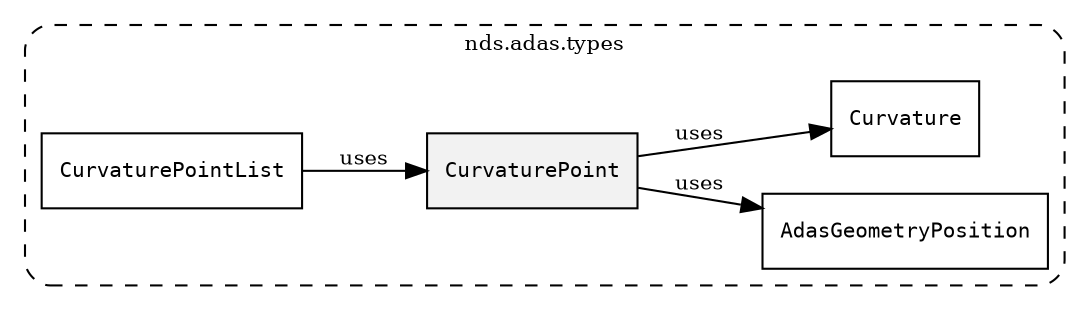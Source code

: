 /**
 * This dot file creates symbol collaboration diagram for CurvaturePoint.
 */
digraph ZSERIO
{
    node [shape=box, fontsize=10];
    rankdir="LR";
    fontsize=10;
    tooltip="CurvaturePoint collaboration diagram";

    subgraph "cluster_nds.adas.types"
    {
        style="dashed, rounded";
        label="nds.adas.types";
        tooltip="Package nds.adas.types";
        href="../../../content/packages/nds.adas.types.html#Package-nds-adas-types";
        target="_parent";

        "CurvaturePoint" [style="filled", fillcolor="#0000000D", target="_parent", label=<<font face="monospace"><table align="center" border="0" cellspacing="0" cellpadding="0"><tr><td href="../../../content/packages/nds.adas.types.html#Structure-CurvaturePoint" title="Structure defined in nds.adas.types">CurvaturePoint</td></tr></table></font>>];
        "AdasGeometryPosition" [target="_parent", label=<<font face="monospace"><table align="center" border="0" cellspacing="0" cellpadding="0"><tr><td href="../../../content/packages/nds.adas.types.html#Subtype-AdasGeometryPosition" title="Subtype defined in nds.adas.types">AdasGeometryPosition</td></tr></table></font>>];
        "Curvature" [target="_parent", label=<<font face="monospace"><table align="center" border="0" cellspacing="0" cellpadding="0"><tr><td href="../../../content/packages/nds.adas.types.html#Subtype-Curvature" title="Subtype defined in nds.adas.types">Curvature</td></tr></table></font>>];
        "CurvaturePointList" [target="_parent", label=<<font face="monospace"><table align="center" border="0" cellspacing="0" cellpadding="0"><tr><td href="../../../content/packages/nds.adas.types.html#Structure-CurvaturePointList" title="Structure defined in nds.adas.types">CurvaturePointList</td></tr></table></font>>];
    }

    "CurvaturePoint" -> "AdasGeometryPosition" [label="uses", fontsize=10];
    "CurvaturePoint" -> "Curvature" [label="uses", fontsize=10];
    "CurvaturePointList" -> "CurvaturePoint" [label="uses", fontsize=10];
}
